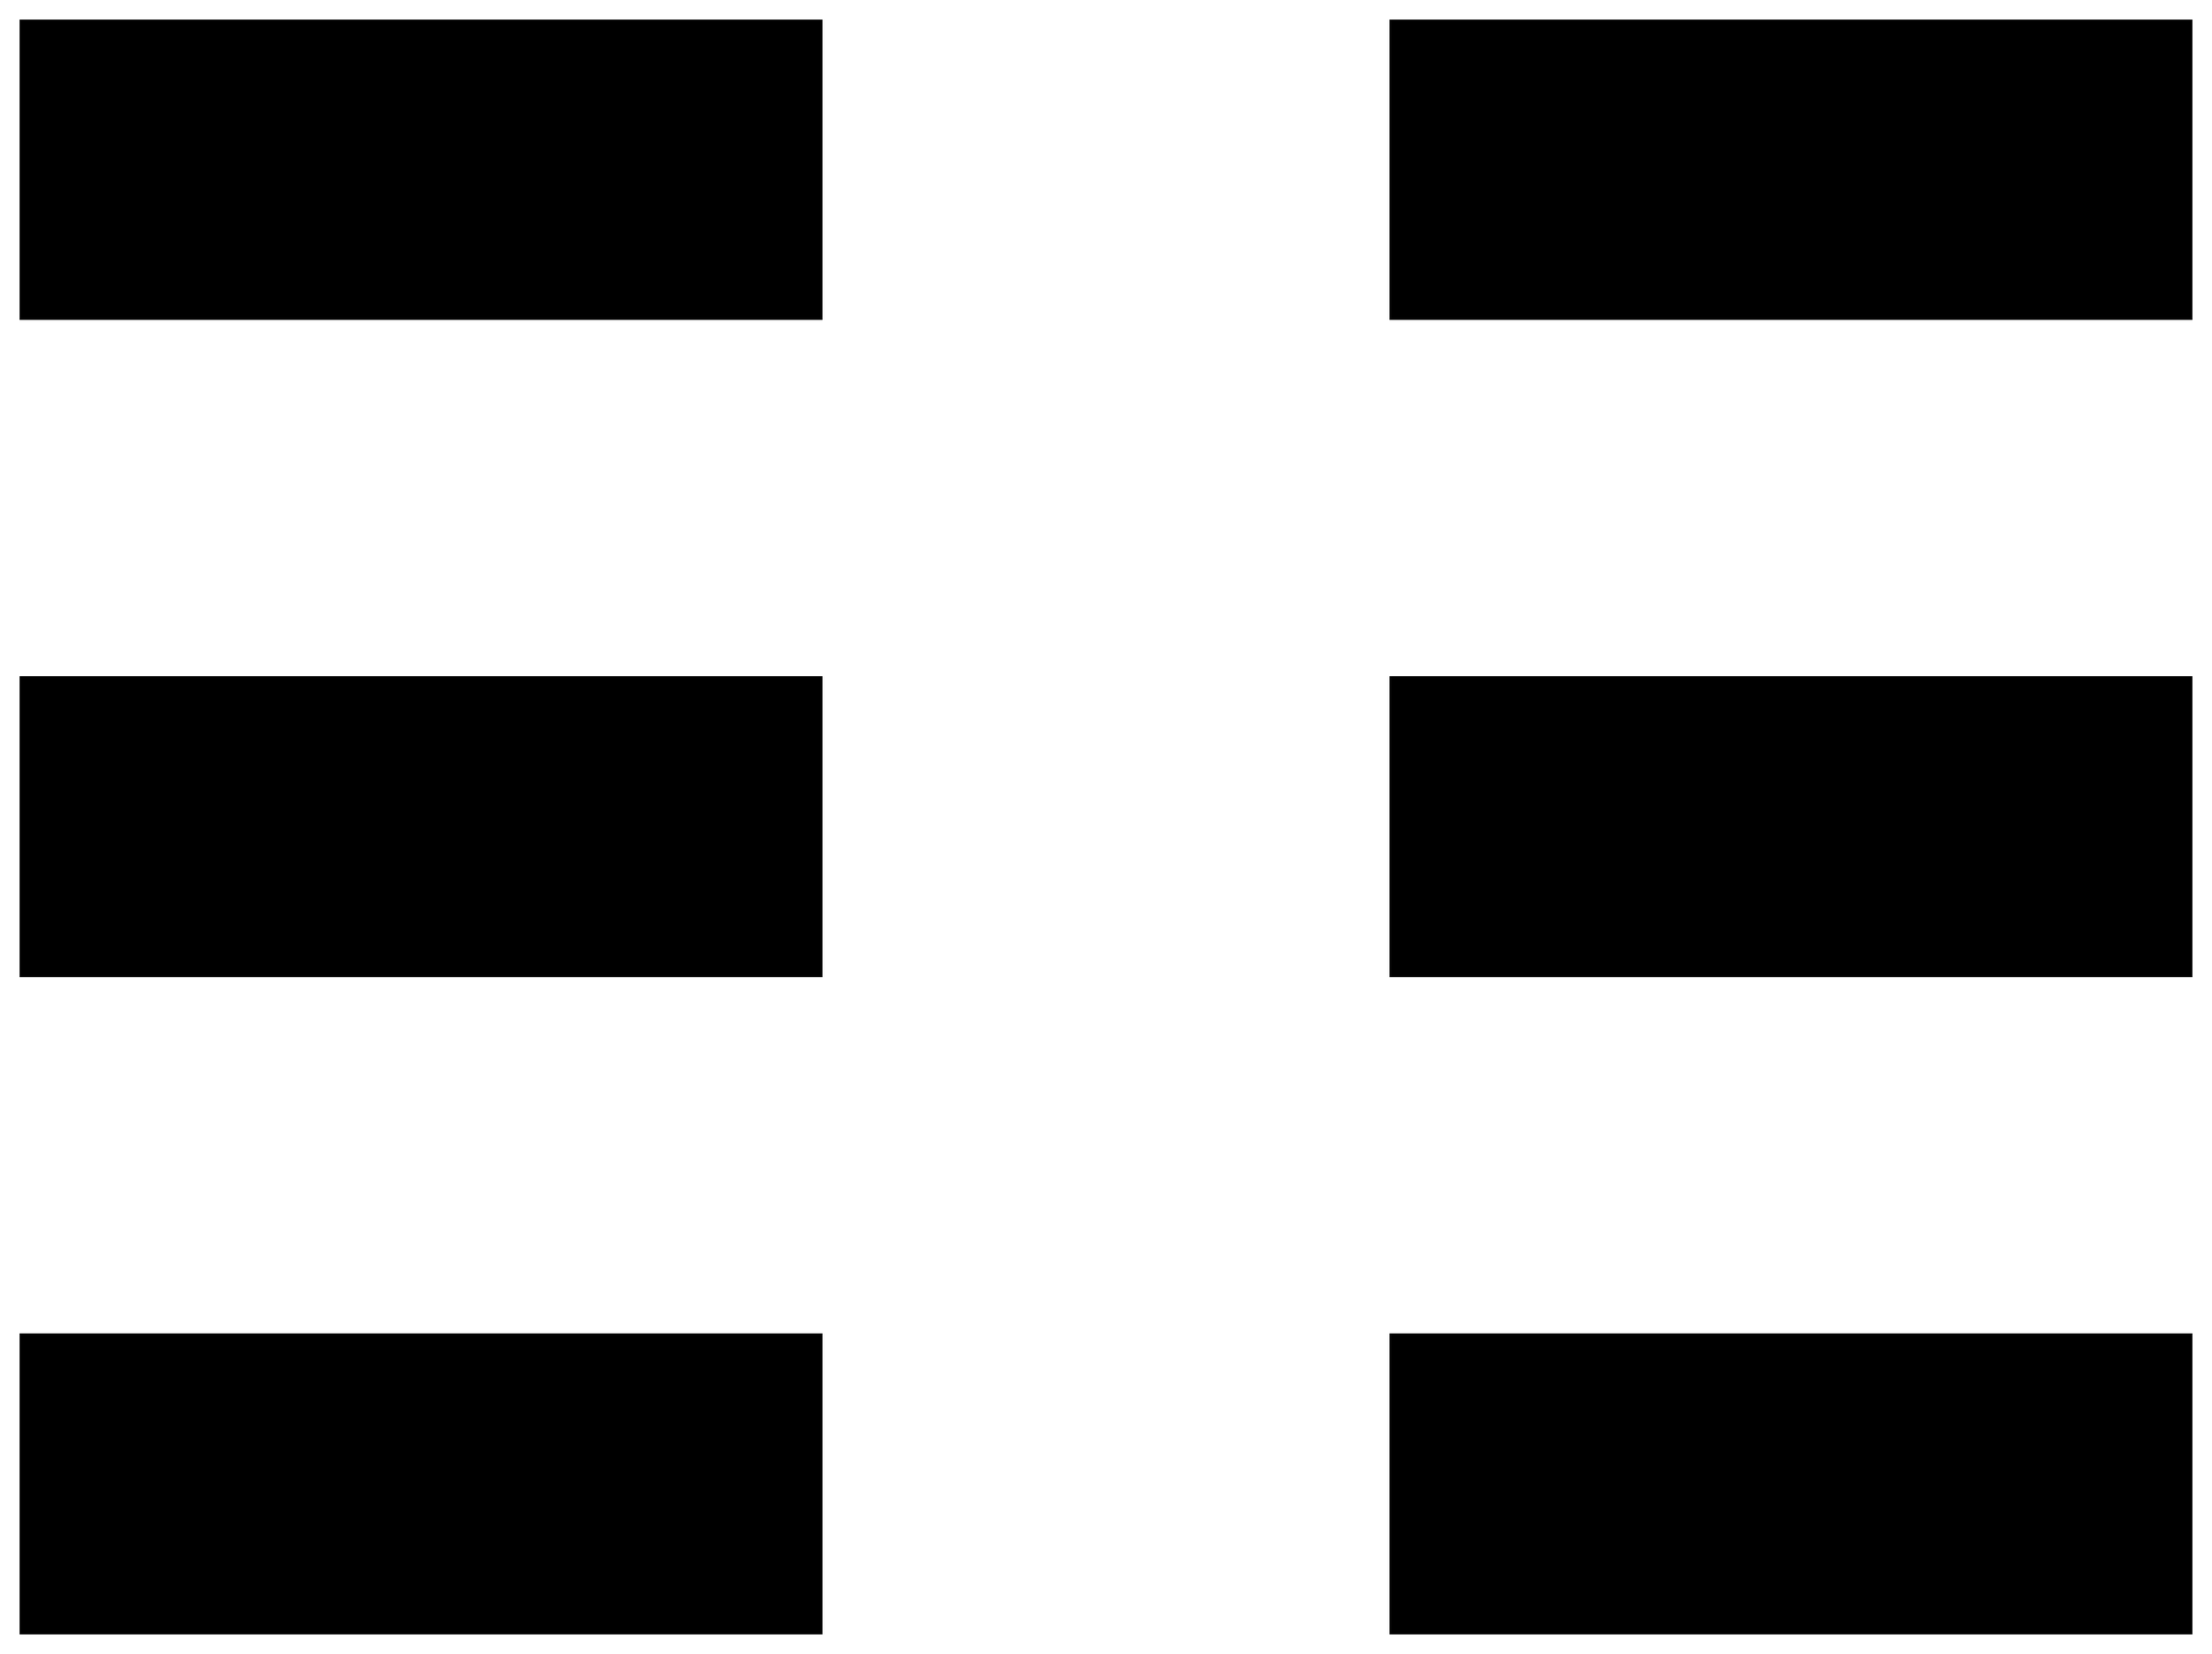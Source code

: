 


\begin{tikzpicture}[y=0.80pt, x=0.80pt, yscale=-1.0, xscale=1.0, inner sep=0pt, outer sep=0pt]
\begin{scope}[shift={(100.0,1856.0)},nonzero rule]
  \path[draw=.,fill=.,line width=1.600pt] (1724.0,-1060.0) --
    (1208.0,-1060.0) -- (1208.0,-1252.0) -- (1724.0,-1252.0) --
    (1724.0,-1060.0) -- cycle(1724.0,-636.0) -- (1208.0,-636.0)
    -- (1208.0,-828.0) -- (1724.0,-828.0) -- (1724.0,-636.0) --
    cycle(1724.0,-212.0) -- (1208.0,-212.0) -- (1208.0,-404.0)
    -- (1724.0,-404.0) -- (1724.0,-212.0) --
    cycle(840.0,-1060.0) -- (324.0,-1060.0) -- (324.0,-1252.0)
    -- (840.0,-1252.0) -- (840.0,-1060.0) -- cycle(840.0,-636.0)
    -- (324.0,-636.0) -- (324.0,-828.0) -- (840.0,-828.0) --
    (840.0,-636.0) -- cycle(840.0,-212.0) -- (324.0,-212.0) --
    (324.0,-404.0) -- (840.0,-404.0) -- (840.0,-212.0) -- cycle;
\end{scope}

\end{tikzpicture}

